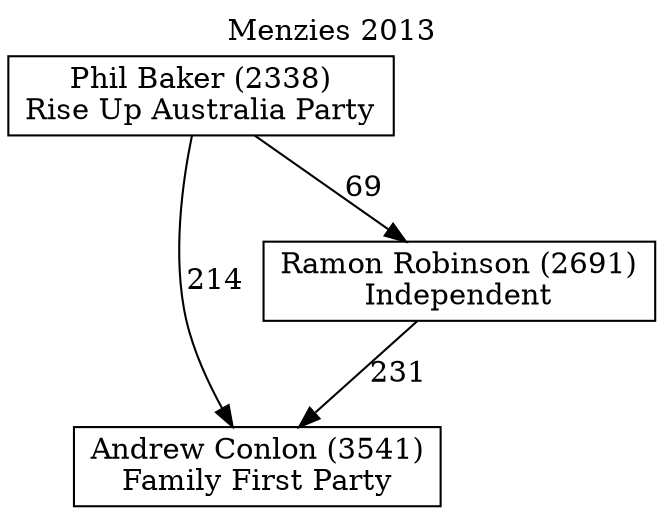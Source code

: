 // House preference flow
digraph "Andrew Conlon (3541)_Menzies_2013" {
	graph [label="Menzies 2013" labelloc=t mclimit=10]
	node [shape=box]
	"Andrew Conlon (3541)" [label="Andrew Conlon (3541)
Family First Party"]
	"Ramon Robinson (2691)" [label="Ramon Robinson (2691)
Independent"]
	"Phil Baker (2338)" [label="Phil Baker (2338)
Rise Up Australia Party"]
	"Ramon Robinson (2691)" -> "Andrew Conlon (3541)" [label=231]
	"Phil Baker (2338)" -> "Ramon Robinson (2691)" [label=69]
	"Phil Baker (2338)" -> "Andrew Conlon (3541)" [label=214]
}

